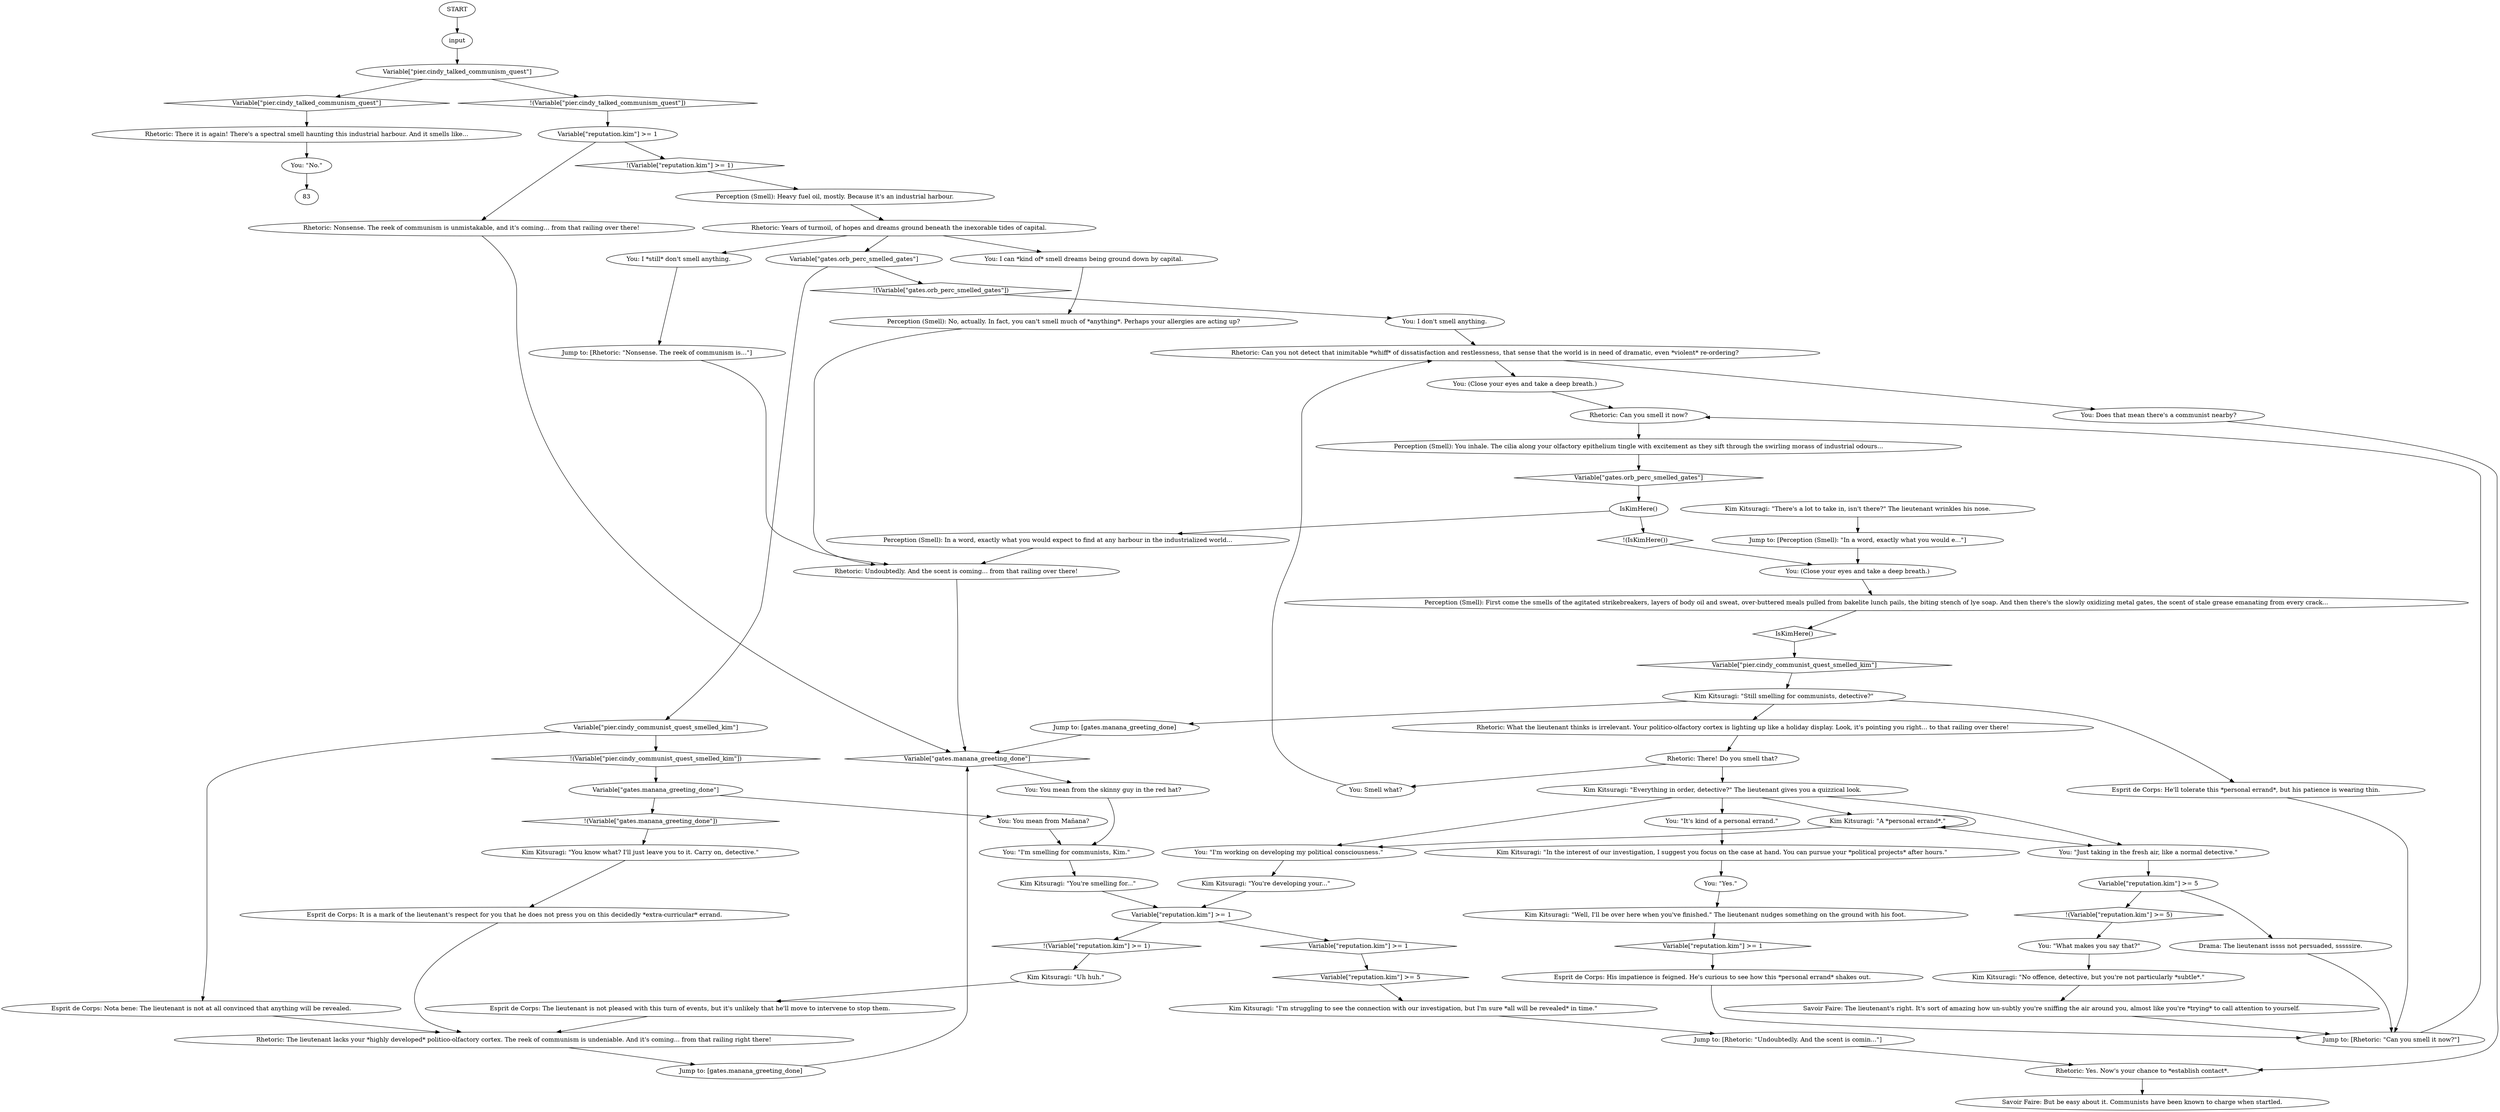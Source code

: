 # GATES ORB / communistquest
# Rhetoric smells a communist around here. Part of the Communist Dream Quest
# ==================================================
digraph G {
	  0 [label="START"];
	  1 [label="input"];
	  2 [label="You: I can *kind of* smell dreams being ground down by capital."];
	  3 [label="You: Does that mean there's a communist nearby?"];
	  4 [label="Perception (Smell): You inhale. The cilia along your olfactory epithelium tingle with excitement as they sift through the swirling morass of industrial odours..."];
	  5 [label="Esprit de Corps: His impatience is feigned. He's curious to see how this *personal errand* shakes out."];
	  6 [label="Variable[\"pier.cindy_talked_communism_quest\"]"];
	  7 [label="Variable[\"pier.cindy_talked_communism_quest\"]", shape=diamond];
	  8 [label="!(Variable[\"pier.cindy_talked_communism_quest\"])", shape=diamond];
	  9 [label="Rhetoric: There it is again! There's a spectral smell haunting this industrial harbour. And it smells like..."];
	  10 [label="Rhetoric: Can you smell it now?"];
	  11 [label="Esprit de Corps: It is a mark of the lieutenant's respect for you that he does not press you on this decidedly *extra-curricular* errand."];
	  12 [label="Rhetoric: The lieutenant lacks your *highly developed* politico-olfactory cortex. The reek of communism is undeniable. And it's coming... from that railing right there!"];
	  13 [label="Kim Kitsuragi: \"No offence, detective, but you're not particularly *subtle*.\""];
	  14 [label="You: I *still* don't smell anything."];
	  15 [label="Kim Kitsuragi: \"Still smelling for communists, detective?\""];
	  16 [label="You: \"It's kind of a personal errand.\""];
	  17 [label="Variable[\"reputation.kim\"] >= 1"];
	  18 [label="Variable[\"reputation.kim\"] >= 1", shape=diamond];
	  19 [label="!(Variable[\"reputation.kim\"] >= 1)", shape=diamond];
	  20 [label="Jump to: [Rhetoric: \"Nonsense. The reek of communism is...\"]"];
	  21 [label="Jump to: [gates.manana_greeting_done]"];
	  22 [label="You: Smell what?"];
	  23 [label="You: (Close your eyes and take a deep breath.)"];
	  24 [label="You: \"Just taking in the fresh air, like a normal detective.\""];
	  25 [label="Kim Kitsuragi: \"You're smelling for...\""];
	  26 [label="Kim Kitsuragi: \"Well, I'll be over here when you've finished.\" The lieutenant nudges something on the ground with his foot."];
	  27 [label="Rhetoric: Can you not detect that inimitable *whiff* of dissatisfaction and restlessness, that sense that the world is in need of dramatic, even *violent* re-ordering?"];
	  28 [label="Savoir Faire: But be easy about it. Communists have been known to charge when startled."];
	  29 [label="Jump to: [Perception (Smell): \"In a word, exactly what you would e...\"]"];
	  30 [label="Savoir Faire: The lieutenant's right. It's sort of amazing how un-subtly you're sniffing the air around you, almost like you're *trying* to call attention to yourself."];
	  31 [label="Rhetoric: Years of turmoil, of hopes and dreams ground beneath the inexorable tides of capital."];
	  32 [label="Kim Kitsuragi: \"You're developing your...\""];
	  33 [label="Kim Kitsuragi: \"There's a lot to take in, isn't there?\" The lieutenant wrinkles his nose."];
	  34 [label="Variable[\"reputation.kim\"] >= 5"];
	  35 [label="Variable[\"reputation.kim\"] >= 5", shape=diamond];
	  36 [label="!(Variable[\"reputation.kim\"] >= 5)", shape=diamond];
	  37 [label="Drama: The lieutenant issss not persuaded, sssssire."];
	  38 [label="Esprit de Corps: The lieutenant is not pleased with this turn of events, but it's unlikely that he'll move to intervene to stop them."];
	  39 [label="You: \"Yes.\""];
	  40 [label="Rhetoric: What the lieutenant thinks is irrelevant. Your politico-olfactory cortex is lighting up like a holiday display. Look, it's pointing you right... to that railing over there!"];
	  41 [label="Jump to: [Rhetoric: \"Can you smell it now?\"]"];
	  42 [label="Perception (Smell): First come the smells of the agitated strikebreakers, layers of body oil and sweat, over-buttered meals pulled from bakelite lunch pails, the biting stench of lye soap. And then there's the slowly oxidizing metal gates, the scent of stale grease emanating from every crack..."];
	  43 [label="IsKimHere()"];
	  44 [label="IsKimHere()", shape=diamond];
	  45 [label="!(IsKimHere())", shape=diamond];
	  46 [label="Perception (Smell): In a word, exactly what you would expect to find at any harbour in the industrialized world..."];
	  47 [label="You: (Close your eyes and take a deep breath.)"];
	  48 [label="Variable[\"gates.orb_perc_smelled_gates\"]"];
	  49 [label="Variable[\"gates.orb_perc_smelled_gates\"]", shape=diamond];
	  50 [label="!(Variable[\"gates.orb_perc_smelled_gates\"])", shape=diamond];
	  51 [label="Variable[\"pier.cindy_communist_quest_smelled_kim\"]"];
	  52 [label="Variable[\"pier.cindy_communist_quest_smelled_kim\"]", shape=diamond];
	  53 [label="!(Variable[\"pier.cindy_communist_quest_smelled_kim\"])", shape=diamond];
	  54 [label="Esprit de Corps: Nota bene: The lieutenant is not at all convinced that anything will be revealed."];
	  55 [label="Jump to: [Rhetoric: \"Undoubtedly. And the scent is comin...\"]"];
	  56 [label="Perception (Smell): No, actually. In fact, you can't smell much of *anything*. Perhaps your allergies are acting up?"];
	  57 [label="You: I don't smell anything."];
	  58 [label="Kim Kitsuragi: \"Everything in order, detective?\" The lieutenant gives you a quizzical look."];
	  59 [label="Variable[\"gates.manana_greeting_done\"]"];
	  60 [label="Variable[\"gates.manana_greeting_done\"]", shape=diamond];
	  61 [label="!(Variable[\"gates.manana_greeting_done\"])", shape=diamond];
	  62 [label="You: You mean from Mañana?"];
	  63 [label="You: You mean from the skinny guy in the red hat?"];
	  64 [label="Kim Kitsuragi: \"You know what? I'll just leave you to it. Carry on, detective.\""];
	  65 [label="Kim Kitsuragi: \"I'm struggling to see the connection with our investigation, but I'm sure *all will be revealed* in time.\""];
	  66 [label="You: \"What makes you say that?\""];
	  67 [label="Esprit de Corps: He'll tolerate this *personal errand*, but his patience is wearing thin."];
	  68 [label="Perception (Smell): Heavy fuel oil, mostly. Because it's an industrial harbour."];
	  69 [label="You: \"No.\""];
	  70 [label="Jump to: [gates.manana_greeting_done]"];
	  71 [label="Rhetoric: There! Do you smell that?"];
	  72 [label="Variable[\"reputation.kim\"] >= 1"];
	  73 [label="Variable[\"reputation.kim\"] >= 1", shape=diamond];
	  74 [label="!(Variable[\"reputation.kim\"] >= 1)", shape=diamond];
	  75 [label="Rhetoric: Nonsense. The reek of communism is unmistakable, and it's coming... from that railing over there!"];
	  76 [label="Rhetoric: Undoubtedly. And the scent is coming... from that railing over there!"];
	  77 [label="Rhetoric: Yes. Now's your chance to *establish contact*."];
	  78 [label="You: \"I'm smelling for communists, Kim.\""];
	  79 [label="You: \"I'm working on developing my political consciousness.\""];
	  80 [label="Kim Kitsuragi: \"A *personal errand*.\""];
	  81 [label="Kim Kitsuragi: \"In the interest of our investigation, I suggest you focus on the case at hand. You can pursue your *political projects* after hours.\""];
	  82 [label="Kim Kitsuragi: \"Uh huh.\""];
	  0 -> 1
	  1 -> 6
	  2 -> 56
	  3 -> 77
	  4 -> 49
	  5 -> 41
	  6 -> 8
	  6 -> 7
	  7 -> 9
	  8 -> 72
	  9 -> 69
	  10 -> 4
	  11 -> 12
	  12 -> 21
	  13 -> 30
	  14 -> 20
	  15 -> 40
	  15 -> 67
	  15 -> 70
	  16 -> 81
	  17 -> 18
	  17 -> 19
	  18 -> 35
	  19 -> 82
	  20 -> 76
	  21 -> 60
	  22 -> 27
	  23 -> 10
	  24 -> 34
	  25 -> 17
	  26 -> 73
	  27 -> 3
	  27 -> 23
	  29 -> 47
	  30 -> 41
	  31 -> 48
	  31 -> 2
	  31 -> 14
	  32 -> 17
	  33 -> 29
	  34 -> 36
	  34 -> 37
	  35 -> 65
	  36 -> 66
	  37 -> 41
	  38 -> 12
	  39 -> 26
	  40 -> 71
	  41 -> 10
	  42 -> 44
	  43 -> 45
	  43 -> 46
	  44 -> 52
	  45 -> 47
	  46 -> 76
	  47 -> 42
	  48 -> 50
	  48 -> 51
	  49 -> 43
	  50 -> 57
	  51 -> 53
	  51 -> 54
	  52 -> 15
	  53 -> 59
	  54 -> 12
	  55 -> 77
	  56 -> 76
	  57 -> 27
	  58 -> 16
	  58 -> 24
	  58 -> 80
	  58 -> 79
	  59 -> 61
	  59 -> 62
	  60 -> 63
	  61 -> 64
	  62 -> 78
	  63 -> 78
	  64 -> 11
	  65 -> 55
	  66 -> 13
	  67 -> 41
	  68 -> 31
	  69 -> 83
	  70 -> 60
	  71 -> 58
	  71 -> 22
	  72 -> 74
	  72 -> 75
	  73 -> 5
	  74 -> 68
	  75 -> 60
	  76 -> 60
	  77 -> 28
	  78 -> 25
	  79 -> 32
	  80 -> 80
	  80 -> 24
	  80 -> 79
	  81 -> 39
	  82 -> 38
}

